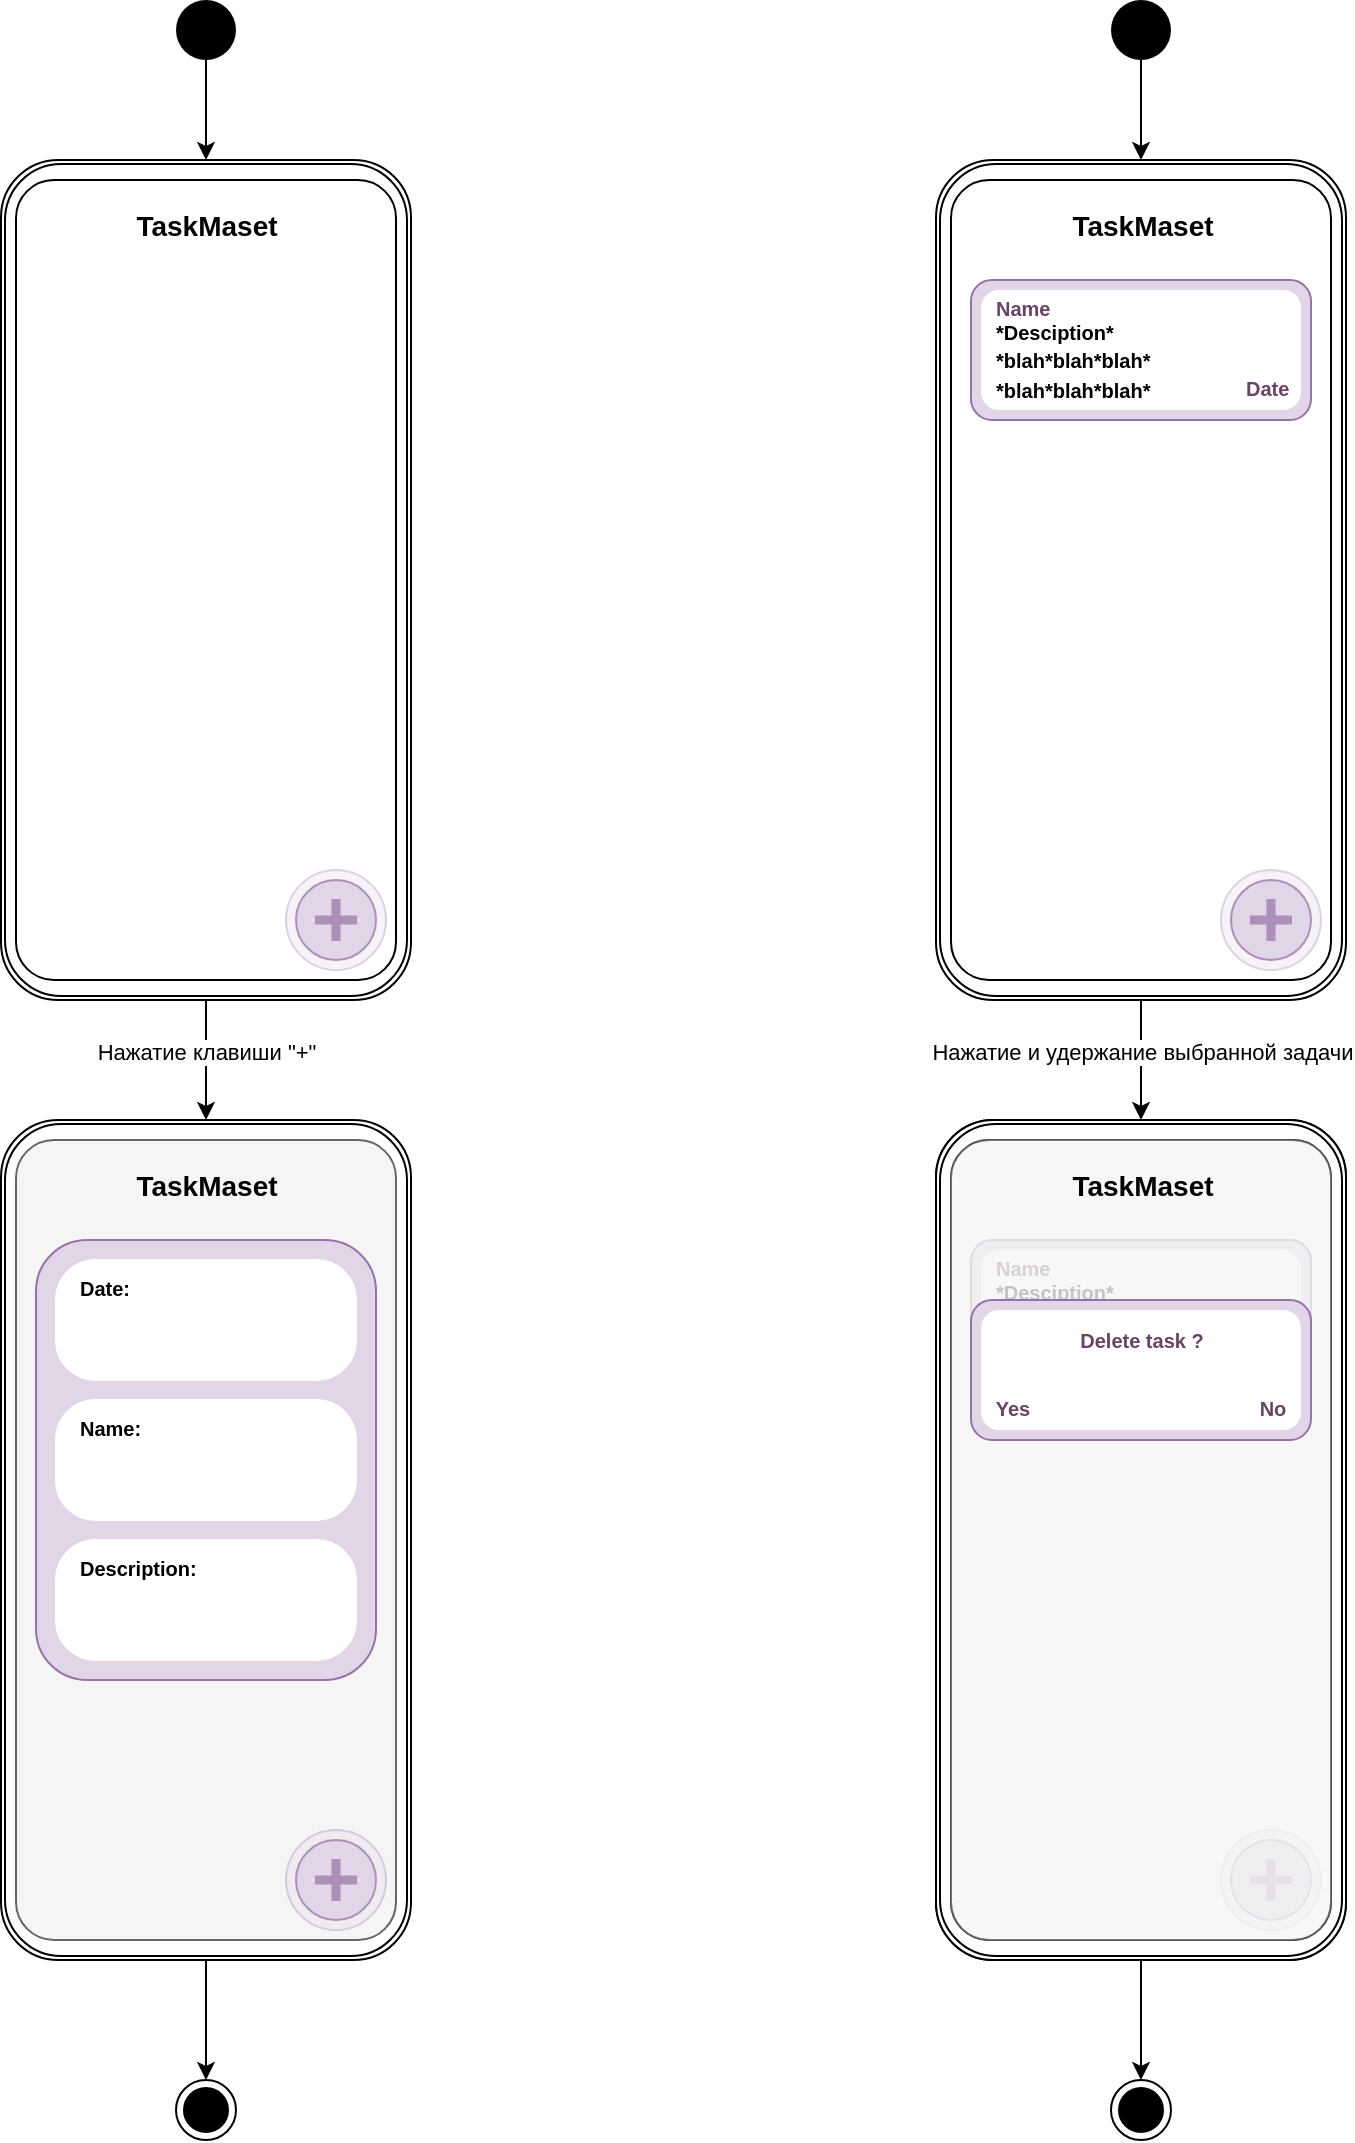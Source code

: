 <mxfile version="13.8.6" type="device"><diagram id="iynFL12IhB-pshs6Z6QC" name="Страница 1"><mxGraphModel dx="4063" dy="2446" grid="1" gridSize="10" guides="1" tooltips="1" connect="1" arrows="1" fold="1" page="1" pageScale="1" pageWidth="827" pageHeight="1169" math="0" shadow="0"><root><mxCell id="0"/><mxCell id="1" parent="0"/><mxCell id="dxJwBibPjYnAOXzeIMPo-1" value="" style="ellipse;html=1;shape=endState;fillColor=#000000;strokeColor=#000000;" vertex="1" parent="1"><mxGeometry x="160" y="1050" width="30" height="30" as="geometry"/></mxCell><mxCell id="dxJwBibPjYnAOXzeIMPo-2" value="" style="ellipse;fillColor=#000000;strokeColor=none;" vertex="1" parent="1"><mxGeometry x="160" y="10" width="30" height="30" as="geometry"/></mxCell><mxCell id="dxJwBibPjYnAOXzeIMPo-5" value="" style="shape=ext;double=1;rounded=1;whiteSpace=wrap;html=1;arcSize=14;" vertex="1" parent="1"><mxGeometry x="72.5" y="90" width="205" height="420" as="geometry"/></mxCell><mxCell id="dxJwBibPjYnAOXzeIMPo-8" value="" style="rounded=1;whiteSpace=wrap;html=1;arcSize=10;" vertex="1" parent="1"><mxGeometry x="80" y="100" width="190" height="400" as="geometry"/></mxCell><mxCell id="dxJwBibPjYnAOXzeIMPo-12" value="" style="ellipse;whiteSpace=wrap;html=1;aspect=fixed;fillColor=#e1d5e7;strokeColor=#9673a6;" vertex="1" parent="1"><mxGeometry x="220" y="450" width="40" height="40" as="geometry"/></mxCell><mxCell id="dxJwBibPjYnAOXzeIMPo-13" value="" style="shape=cross;whiteSpace=wrap;html=1;size=0.179;strokeColor=#9673a6;fillColor=#9673A6;" vertex="1" parent="1"><mxGeometry x="230" y="460" width="20" height="20" as="geometry"/></mxCell><mxCell id="dxJwBibPjYnAOXzeIMPo-15" value="" style="ellipse;whiteSpace=wrap;html=1;aspect=fixed;fillColor=#e1d5e7;strokeColor=#9673a6;opacity=30;" vertex="1" parent="1"><mxGeometry x="215" y="445" width="50" height="50" as="geometry"/></mxCell><mxCell id="dxJwBibPjYnAOXzeIMPo-22" value="" style="shape=ext;double=1;rounded=1;whiteSpace=wrap;html=1;arcSize=14;" vertex="1" parent="1"><mxGeometry x="72.5" y="570" width="205" height="420" as="geometry"/></mxCell><mxCell id="dxJwBibPjYnAOXzeIMPo-23" value="" style="rounded=1;whiteSpace=wrap;html=1;arcSize=10;fillColor=#f5f5f5;strokeColor=#666666;fontColor=#333333;" vertex="1" parent="1"><mxGeometry x="80" y="580" width="190" height="400" as="geometry"/></mxCell><mxCell id="dxJwBibPjYnAOXzeIMPo-24" value="" style="ellipse;whiteSpace=wrap;html=1;aspect=fixed;fillColor=#e1d5e7;strokeColor=#9673a6;" vertex="1" parent="1"><mxGeometry x="220" y="930" width="40" height="40" as="geometry"/></mxCell><mxCell id="dxJwBibPjYnAOXzeIMPo-25" value="" style="shape=cross;whiteSpace=wrap;html=1;size=0.179;strokeColor=#9673a6;fillColor=#9673A6;" vertex="1" parent="1"><mxGeometry x="230" y="940" width="20" height="20" as="geometry"/></mxCell><mxCell id="dxJwBibPjYnAOXzeIMPo-26" value="" style="ellipse;whiteSpace=wrap;html=1;aspect=fixed;fillColor=#e1d5e7;strokeColor=#9673a6;opacity=30;" vertex="1" parent="1"><mxGeometry x="215" y="925" width="50" height="50" as="geometry"/></mxCell><mxCell id="dxJwBibPjYnAOXzeIMPo-27" value="" style="endArrow=classic;html=1;exitX=0.5;exitY=1;exitDx=0;exitDy=0;entryX=0.5;entryY=0;entryDx=0;entryDy=0;" edge="1" parent="1" source="dxJwBibPjYnAOXzeIMPo-5" target="dxJwBibPjYnAOXzeIMPo-22"><mxGeometry width="50" height="50" relative="1" as="geometry"><mxPoint x="200" y="600" as="sourcePoint"/><mxPoint x="250" y="550" as="targetPoint"/></mxGeometry></mxCell><mxCell id="dxJwBibPjYnAOXzeIMPo-29" value="Нажатие клавиши &quot;+&quot;" style="edgeLabel;html=1;align=center;verticalAlign=middle;resizable=0;points=[];" vertex="1" connectable="0" parent="dxJwBibPjYnAOXzeIMPo-27"><mxGeometry x="-0.133" relative="1" as="geometry"><mxPoint as="offset"/></mxGeometry></mxCell><mxCell id="dxJwBibPjYnAOXzeIMPo-28" value="" style="endArrow=classic;html=1;exitX=0.5;exitY=1;exitDx=0;exitDy=0;entryX=0.5;entryY=0;entryDx=0;entryDy=0;" edge="1" parent="1" source="dxJwBibPjYnAOXzeIMPo-2" target="dxJwBibPjYnAOXzeIMPo-5"><mxGeometry width="50" height="50" relative="1" as="geometry"><mxPoint x="290" y="50" as="sourcePoint"/><mxPoint x="290" y="200" as="targetPoint"/></mxGeometry></mxCell><mxCell id="dxJwBibPjYnAOXzeIMPo-32" value="" style="rounded=1;whiteSpace=wrap;html=1;fillColor=#e1d5e7;strokeColor=#9673a6;" vertex="1" parent="1"><mxGeometry x="90" y="630" width="170" height="220" as="geometry"/></mxCell><mxCell id="dxJwBibPjYnAOXzeIMPo-34" value="" style="rounded=1;whiteSpace=wrap;html=1;strokeWidth=1;strokeColor=#FFFFFF;arcSize=33;" vertex="1" parent="1"><mxGeometry x="100" y="640" width="150" height="60" as="geometry"/></mxCell><mxCell id="dxJwBibPjYnAOXzeIMPo-35" value="" style="rounded=1;whiteSpace=wrap;html=1;strokeWidth=1;strokeColor=#FFFFFF;arcSize=33;" vertex="1" parent="1"><mxGeometry x="100" y="710" width="150" height="60" as="geometry"/></mxCell><mxCell id="dxJwBibPjYnAOXzeIMPo-36" value="" style="rounded=1;whiteSpace=wrap;html=1;strokeWidth=1;strokeColor=#FFFFFF;arcSize=33;align=left;" vertex="1" parent="1"><mxGeometry x="100" y="780" width="150" height="60" as="geometry"/></mxCell><mxCell id="dxJwBibPjYnAOXzeIMPo-37" value="&lt;font style=&quot;font-size: 10px&quot;&gt;Name:&lt;/font&gt;" style="text;strokeColor=none;fillColor=none;html=1;fontSize=24;fontStyle=1;verticalAlign=middle;align=left;" vertex="1" parent="1"><mxGeometry x="110" y="700" width="100" height="40" as="geometry"/></mxCell><mxCell id="dxJwBibPjYnAOXzeIMPo-38" value="&lt;font style=&quot;font-size: 10px&quot;&gt;Date:&lt;/font&gt;" style="text;strokeColor=none;fillColor=none;html=1;fontSize=24;fontStyle=1;verticalAlign=middle;align=left;" vertex="1" parent="1"><mxGeometry x="110" y="640" width="40" height="20" as="geometry"/></mxCell><mxCell id="dxJwBibPjYnAOXzeIMPo-39" value="&lt;span style=&quot;font-size: 10px&quot;&gt;Description:&lt;/span&gt;" style="text;strokeColor=none;fillColor=none;html=1;fontSize=24;fontStyle=1;verticalAlign=middle;align=left;" vertex="1" parent="1"><mxGeometry x="110" y="770" width="100" height="40" as="geometry"/></mxCell><mxCell id="dxJwBibPjYnAOXzeIMPo-40" value="" style="endArrow=classic;html=1;exitX=0.5;exitY=1;exitDx=0;exitDy=0;entryX=0.5;entryY=0;entryDx=0;entryDy=0;" edge="1" parent="1" source="dxJwBibPjYnAOXzeIMPo-22" target="dxJwBibPjYnAOXzeIMPo-1"><mxGeometry width="50" height="50" relative="1" as="geometry"><mxPoint x="210" y="1010" as="sourcePoint"/><mxPoint x="210" y="1060" as="targetPoint"/></mxGeometry></mxCell><mxCell id="dxJwBibPjYnAOXzeIMPo-41" value="&lt;font style=&quot;font-size: 14px&quot;&gt;TaskMaset&lt;/font&gt;" style="text;strokeColor=none;fillColor=none;html=1;fontSize=24;fontStyle=1;verticalAlign=middle;align=center;" vertex="1" parent="1"><mxGeometry x="80" y="100" width="190" height="40" as="geometry"/></mxCell><mxCell id="dxJwBibPjYnAOXzeIMPo-42" value="&lt;font style=&quot;font-size: 14px&quot;&gt;TaskMaset&lt;/font&gt;" style="text;strokeColor=none;fillColor=none;html=1;fontSize=24;fontStyle=1;verticalAlign=middle;align=center;" vertex="1" parent="1"><mxGeometry x="80" y="580" width="190" height="40" as="geometry"/></mxCell><mxCell id="dxJwBibPjYnAOXzeIMPo-47" value="" style="ellipse;html=1;shape=endState;fillColor=#000000;strokeColor=#000000;" vertex="1" parent="1"><mxGeometry x="627.5" y="1050" width="30" height="30" as="geometry"/></mxCell><mxCell id="dxJwBibPjYnAOXzeIMPo-48" value="" style="ellipse;fillColor=#000000;strokeColor=none;" vertex="1" parent="1"><mxGeometry x="627.5" y="10" width="30" height="30" as="geometry"/></mxCell><mxCell id="dxJwBibPjYnAOXzeIMPo-49" value="" style="shape=ext;double=1;rounded=1;whiteSpace=wrap;html=1;arcSize=14;" vertex="1" parent="1"><mxGeometry x="540" y="90" width="205" height="420" as="geometry"/></mxCell><mxCell id="dxJwBibPjYnAOXzeIMPo-50" value="" style="rounded=1;whiteSpace=wrap;html=1;arcSize=10;" vertex="1" parent="1"><mxGeometry x="547.5" y="100" width="190" height="400" as="geometry"/></mxCell><mxCell id="dxJwBibPjYnAOXzeIMPo-51" value="" style="ellipse;whiteSpace=wrap;html=1;aspect=fixed;fillColor=#e1d5e7;strokeColor=#9673a6;" vertex="1" parent="1"><mxGeometry x="687.5" y="450" width="40" height="40" as="geometry"/></mxCell><mxCell id="dxJwBibPjYnAOXzeIMPo-52" value="" style="shape=cross;whiteSpace=wrap;html=1;size=0.179;strokeColor=#9673a6;fillColor=#9673A6;" vertex="1" parent="1"><mxGeometry x="697.5" y="460" width="20" height="20" as="geometry"/></mxCell><mxCell id="dxJwBibPjYnAOXzeIMPo-53" value="" style="ellipse;whiteSpace=wrap;html=1;aspect=fixed;fillColor=#e1d5e7;strokeColor=#9673a6;opacity=30;" vertex="1" parent="1"><mxGeometry x="682.5" y="445" width="50" height="50" as="geometry"/></mxCell><mxCell id="dxJwBibPjYnAOXzeIMPo-54" value="" style="shape=ext;double=1;rounded=1;whiteSpace=wrap;html=1;arcSize=14;" vertex="1" parent="1"><mxGeometry x="540" y="570" width="205" height="420" as="geometry"/></mxCell><mxCell id="dxJwBibPjYnAOXzeIMPo-55" value="" style="rounded=1;whiteSpace=wrap;html=1;arcSize=10;" vertex="1" parent="1"><mxGeometry x="547.5" y="580" width="190" height="400" as="geometry"/></mxCell><mxCell id="dxJwBibPjYnAOXzeIMPo-56" value="" style="ellipse;whiteSpace=wrap;html=1;aspect=fixed;fillColor=#e1d5e7;strokeColor=#9673a6;" vertex="1" parent="1"><mxGeometry x="687.5" y="930" width="40" height="40" as="geometry"/></mxCell><mxCell id="dxJwBibPjYnAOXzeIMPo-57" value="" style="shape=cross;whiteSpace=wrap;html=1;size=0.179;strokeColor=#9673a6;fillColor=#9673A6;" vertex="1" parent="1"><mxGeometry x="697.5" y="940" width="20" height="20" as="geometry"/></mxCell><mxCell id="dxJwBibPjYnAOXzeIMPo-58" value="" style="ellipse;whiteSpace=wrap;html=1;aspect=fixed;fillColor=#e1d5e7;strokeColor=#9673a6;opacity=30;" vertex="1" parent="1"><mxGeometry x="682.5" y="925" width="50" height="50" as="geometry"/></mxCell><mxCell id="dxJwBibPjYnAOXzeIMPo-59" value="" style="endArrow=classic;html=1;exitX=0.5;exitY=1;exitDx=0;exitDy=0;entryX=0.5;entryY=0;entryDx=0;entryDy=0;" edge="1" parent="1" source="dxJwBibPjYnAOXzeIMPo-49" target="dxJwBibPjYnAOXzeIMPo-54"><mxGeometry width="50" height="50" relative="1" as="geometry"><mxPoint x="667.5" y="600" as="sourcePoint"/><mxPoint x="717.5" y="550" as="targetPoint"/></mxGeometry></mxCell><mxCell id="dxJwBibPjYnAOXzeIMPo-60" value="Нажатие и удержание выбранной задачи" style="edgeLabel;html=1;align=center;verticalAlign=middle;resizable=0;points=[];" vertex="1" connectable="0" parent="dxJwBibPjYnAOXzeIMPo-59"><mxGeometry x="-0.133" relative="1" as="geometry"><mxPoint as="offset"/></mxGeometry></mxCell><mxCell id="dxJwBibPjYnAOXzeIMPo-61" value="" style="endArrow=classic;html=1;exitX=0.5;exitY=1;exitDx=0;exitDy=0;entryX=0.5;entryY=0;entryDx=0;entryDy=0;" edge="1" parent="1" source="dxJwBibPjYnAOXzeIMPo-48" target="dxJwBibPjYnAOXzeIMPo-49"><mxGeometry width="50" height="50" relative="1" as="geometry"><mxPoint x="757.5" y="50" as="sourcePoint"/><mxPoint x="757.5" y="200" as="targetPoint"/></mxGeometry></mxCell><mxCell id="dxJwBibPjYnAOXzeIMPo-69" value="" style="endArrow=classic;html=1;exitX=0.5;exitY=1;exitDx=0;exitDy=0;entryX=0.5;entryY=0;entryDx=0;entryDy=0;" edge="1" parent="1" source="dxJwBibPjYnAOXzeIMPo-54" target="dxJwBibPjYnAOXzeIMPo-47"><mxGeometry width="50" height="50" relative="1" as="geometry"><mxPoint x="677.5" y="1010" as="sourcePoint"/><mxPoint x="677.5" y="1060" as="targetPoint"/></mxGeometry></mxCell><mxCell id="dxJwBibPjYnAOXzeIMPo-70" value="&lt;font style=&quot;font-size: 14px&quot;&gt;TaskMaset&lt;/font&gt;" style="text;strokeColor=none;fillColor=none;html=1;fontSize=24;fontStyle=1;verticalAlign=middle;align=center;" vertex="1" parent="1"><mxGeometry x="547.5" y="100" width="190" height="40" as="geometry"/></mxCell><mxCell id="dxJwBibPjYnAOXzeIMPo-71" value="&lt;font style=&quot;font-size: 14px&quot;&gt;TaskMaset&lt;/font&gt;" style="text;strokeColor=none;fillColor=none;html=1;fontSize=24;fontStyle=1;verticalAlign=middle;align=center;" vertex="1" parent="1"><mxGeometry x="547.5" y="580" width="190" height="40" as="geometry"/></mxCell><mxCell id="dxJwBibPjYnAOXzeIMPo-72" value="" style="rounded=1;whiteSpace=wrap;html=1;fillColor=#e1d5e7;strokeColor=#9673a6;" vertex="1" parent="1"><mxGeometry x="557.5" y="150" width="170" height="70" as="geometry"/></mxCell><mxCell id="dxJwBibPjYnAOXzeIMPo-73" value="" style="rounded=1;whiteSpace=wrap;html=1;strokeColor=none;" vertex="1" parent="1"><mxGeometry x="562.5" y="155" width="160" height="60" as="geometry"/></mxCell><mxCell id="dxJwBibPjYnAOXzeIMPo-75" value="&lt;font style=&quot;font-size: 10px&quot; color=&quot;#694366&quot;&gt;Date&lt;/font&gt;" style="text;strokeColor=none;fillColor=none;html=1;fontSize=24;fontStyle=1;verticalAlign=middle;align=left;" vertex="1" parent="1"><mxGeometry x="692.5" y="190" width="40" height="20" as="geometry"/></mxCell><mxCell id="dxJwBibPjYnAOXzeIMPo-76" value="&lt;font style=&quot;font-size: 10px&quot; color=&quot;#694366&quot;&gt;Name&lt;/font&gt;" style="text;strokeColor=none;fillColor=none;html=1;fontSize=24;fontStyle=1;verticalAlign=middle;align=left;" vertex="1" parent="1"><mxGeometry x="567.5" y="140" width="100" height="40" as="geometry"/></mxCell><mxCell id="dxJwBibPjYnAOXzeIMPo-81" value="&lt;font style=&quot;font-size: 10px&quot;&gt;&lt;span style=&quot;font-weight: 700&quot;&gt;*Desciption*&lt;br&gt;*blah&lt;/span&gt;&lt;span style=&quot;font-weight: 700&quot;&gt;*blah&lt;/span&gt;&lt;span style=&quot;font-weight: 700&quot;&gt;*blah&lt;/span&gt;&lt;span style=&quot;font-weight: 700&quot;&gt;*&lt;br&gt;*blah&lt;/span&gt;&lt;span style=&quot;font-weight: 700&quot;&gt;*blah&lt;/span&gt;&lt;span style=&quot;font-weight: 700&quot;&gt;*blah*&lt;/span&gt;&lt;/font&gt;" style="text;html=1;strokeColor=none;fillColor=none;align=left;verticalAlign=middle;whiteSpace=wrap;rounded=0;" vertex="1" parent="1"><mxGeometry x="567.5" y="180" width="50" height="20" as="geometry"/></mxCell><mxCell id="dxJwBibPjYnAOXzeIMPo-98" value="" style="shape=ext;double=1;rounded=1;whiteSpace=wrap;html=1;arcSize=14;" vertex="1" parent="1"><mxGeometry x="540" y="570" width="205" height="420" as="geometry"/></mxCell><mxCell id="dxJwBibPjYnAOXzeIMPo-99" value="" style="rounded=1;whiteSpace=wrap;html=1;arcSize=10;" vertex="1" parent="1"><mxGeometry x="547.5" y="580" width="190" height="400" as="geometry"/></mxCell><mxCell id="dxJwBibPjYnAOXzeIMPo-100" value="" style="ellipse;whiteSpace=wrap;html=1;aspect=fixed;fillColor=#e1d5e7;strokeColor=#9673a6;" vertex="1" parent="1"><mxGeometry x="687.5" y="930" width="40" height="40" as="geometry"/></mxCell><mxCell id="dxJwBibPjYnAOXzeIMPo-101" value="" style="shape=cross;whiteSpace=wrap;html=1;size=0.179;strokeColor=#9673a6;fillColor=#9673A6;" vertex="1" parent="1"><mxGeometry x="697.5" y="940" width="20" height="20" as="geometry"/></mxCell><mxCell id="dxJwBibPjYnAOXzeIMPo-102" value="" style="ellipse;whiteSpace=wrap;html=1;aspect=fixed;fillColor=#e1d5e7;strokeColor=#9673a6;opacity=30;" vertex="1" parent="1"><mxGeometry x="682.5" y="925" width="50" height="50" as="geometry"/></mxCell><mxCell id="dxJwBibPjYnAOXzeIMPo-104" value="" style="rounded=1;whiteSpace=wrap;html=1;fillColor=#e1d5e7;strokeColor=#9673a6;" vertex="1" parent="1"><mxGeometry x="557.5" y="630" width="170" height="70" as="geometry"/></mxCell><mxCell id="dxJwBibPjYnAOXzeIMPo-105" value="" style="rounded=1;whiteSpace=wrap;html=1;strokeColor=none;" vertex="1" parent="1"><mxGeometry x="562.5" y="635" width="160" height="60" as="geometry"/></mxCell><mxCell id="dxJwBibPjYnAOXzeIMPo-106" value="&lt;font style=&quot;font-size: 10px&quot; color=&quot;#694366&quot;&gt;Date&lt;/font&gt;" style="text;strokeColor=none;fillColor=none;html=1;fontSize=24;fontStyle=1;verticalAlign=middle;align=left;" vertex="1" parent="1"><mxGeometry x="692.5" y="670" width="40" height="20" as="geometry"/></mxCell><mxCell id="dxJwBibPjYnAOXzeIMPo-107" value="&lt;font style=&quot;font-size: 10px&quot; color=&quot;#694366&quot;&gt;Name&lt;/font&gt;" style="text;strokeColor=none;fillColor=none;html=1;fontSize=24;fontStyle=1;verticalAlign=middle;align=left;" vertex="1" parent="1"><mxGeometry x="567.5" y="620" width="100" height="40" as="geometry"/></mxCell><mxCell id="dxJwBibPjYnAOXzeIMPo-108" value="&lt;font style=&quot;font-size: 10px&quot;&gt;&lt;span style=&quot;font-weight: 700&quot;&gt;*Desciption*&lt;br&gt;*blah&lt;/span&gt;&lt;span style=&quot;font-weight: 700&quot;&gt;*blah&lt;/span&gt;&lt;span style=&quot;font-weight: 700&quot;&gt;*blah&lt;/span&gt;&lt;span style=&quot;font-weight: 700&quot;&gt;*&lt;br&gt;*blah&lt;/span&gt;&lt;span style=&quot;font-weight: 700&quot;&gt;*blah&lt;/span&gt;&lt;span style=&quot;font-weight: 700&quot;&gt;*blah*&lt;/span&gt;&lt;/font&gt;" style="text;html=1;strokeColor=none;fillColor=none;align=left;verticalAlign=middle;whiteSpace=wrap;rounded=0;" vertex="1" parent="1"><mxGeometry x="567.5" y="660" width="50" height="20" as="geometry"/></mxCell><mxCell id="dxJwBibPjYnAOXzeIMPo-109" value="" style="rounded=1;whiteSpace=wrap;html=1;arcSize=10;fillColor=#f5f5f5;strokeColor=#666666;fontColor=#333333;opacity=80;" vertex="1" parent="1"><mxGeometry x="547.5" y="580" width="190" height="400" as="geometry"/></mxCell><mxCell id="dxJwBibPjYnAOXzeIMPo-103" value="&lt;font style=&quot;font-size: 14px&quot;&gt;TaskMaset&lt;/font&gt;" style="text;strokeColor=none;fillColor=none;html=1;fontSize=24;fontStyle=1;verticalAlign=middle;align=center;" vertex="1" parent="1"><mxGeometry x="547.5" y="580" width="190" height="40" as="geometry"/></mxCell><mxCell id="dxJwBibPjYnAOXzeIMPo-110" value="" style="rounded=1;whiteSpace=wrap;html=1;fillColor=#e1d5e7;strokeColor=#9673a6;" vertex="1" parent="1"><mxGeometry x="557.5" y="660" width="170" height="70" as="geometry"/></mxCell><mxCell id="dxJwBibPjYnAOXzeIMPo-111" value="" style="rounded=1;whiteSpace=wrap;html=1;strokeColor=none;" vertex="1" parent="1"><mxGeometry x="562.5" y="665" width="160" height="60" as="geometry"/></mxCell><mxCell id="dxJwBibPjYnAOXzeIMPo-112" value="&lt;font color=&quot;#694366&quot;&gt;&lt;span style=&quot;font-size: 10px&quot;&gt;Yes&lt;/span&gt;&lt;/font&gt;" style="text;strokeColor=none;fillColor=none;html=1;fontSize=24;fontStyle=1;verticalAlign=middle;align=center;" vertex="1" parent="1"><mxGeometry x="557.5" y="700" width="40" height="20" as="geometry"/></mxCell><mxCell id="dxJwBibPjYnAOXzeIMPo-113" value="&lt;span style=&quot;font-size: 10px&quot;&gt;&lt;b&gt;&lt;font color=&quot;#694366&quot;&gt;Delete task ?&lt;/font&gt;&lt;/b&gt;&lt;/span&gt;" style="text;html=1;strokeColor=none;fillColor=none;align=center;verticalAlign=middle;whiteSpace=wrap;rounded=0;" vertex="1" parent="1"><mxGeometry x="597.5" y="670" width="90" height="20" as="geometry"/></mxCell><mxCell id="dxJwBibPjYnAOXzeIMPo-114" value="&lt;font color=&quot;#694366&quot;&gt;&lt;span style=&quot;font-size: 10px&quot;&gt;No&lt;/span&gt;&lt;/font&gt;" style="text;strokeColor=none;fillColor=none;html=1;fontSize=24;fontStyle=1;verticalAlign=middle;align=center;" vertex="1" parent="1"><mxGeometry x="687.5" y="700" width="40" height="20" as="geometry"/></mxCell></root></mxGraphModel></diagram></mxfile>